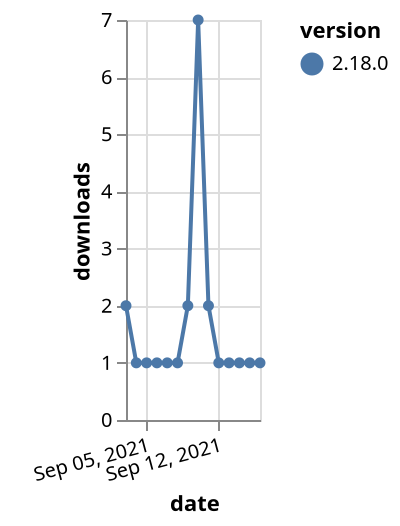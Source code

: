 {"$schema": "https://vega.github.io/schema/vega-lite/v5.json", "description": "A simple bar chart with embedded data.", "data": {"values": [{"date": "2021-09-03", "total": 505, "delta": 2, "version": "2.18.0"}, {"date": "2021-09-04", "total": 506, "delta": 1, "version": "2.18.0"}, {"date": "2021-09-05", "total": 507, "delta": 1, "version": "2.18.0"}, {"date": "2021-09-06", "total": 508, "delta": 1, "version": "2.18.0"}, {"date": "2021-09-07", "total": 509, "delta": 1, "version": "2.18.0"}, {"date": "2021-09-08", "total": 510, "delta": 1, "version": "2.18.0"}, {"date": "2021-09-09", "total": 512, "delta": 2, "version": "2.18.0"}, {"date": "2021-09-10", "total": 519, "delta": 7, "version": "2.18.0"}, {"date": "2021-09-11", "total": 521, "delta": 2, "version": "2.18.0"}, {"date": "2021-09-12", "total": 522, "delta": 1, "version": "2.18.0"}, {"date": "2021-09-13", "total": 523, "delta": 1, "version": "2.18.0"}, {"date": "2021-09-14", "total": 524, "delta": 1, "version": "2.18.0"}, {"date": "2021-09-15", "total": 525, "delta": 1, "version": "2.18.0"}, {"date": "2021-09-16", "total": 526, "delta": 1, "version": "2.18.0"}]}, "width": "container", "mark": {"type": "line", "point": {"filled": true}}, "encoding": {"x": {"field": "date", "type": "temporal", "timeUnit": "yearmonthdate", "title": "date", "axis": {"labelAngle": -15}}, "y": {"field": "delta", "type": "quantitative", "title": "downloads"}, "color": {"field": "version", "type": "nominal"}, "tooltip": {"field": "delta"}}}